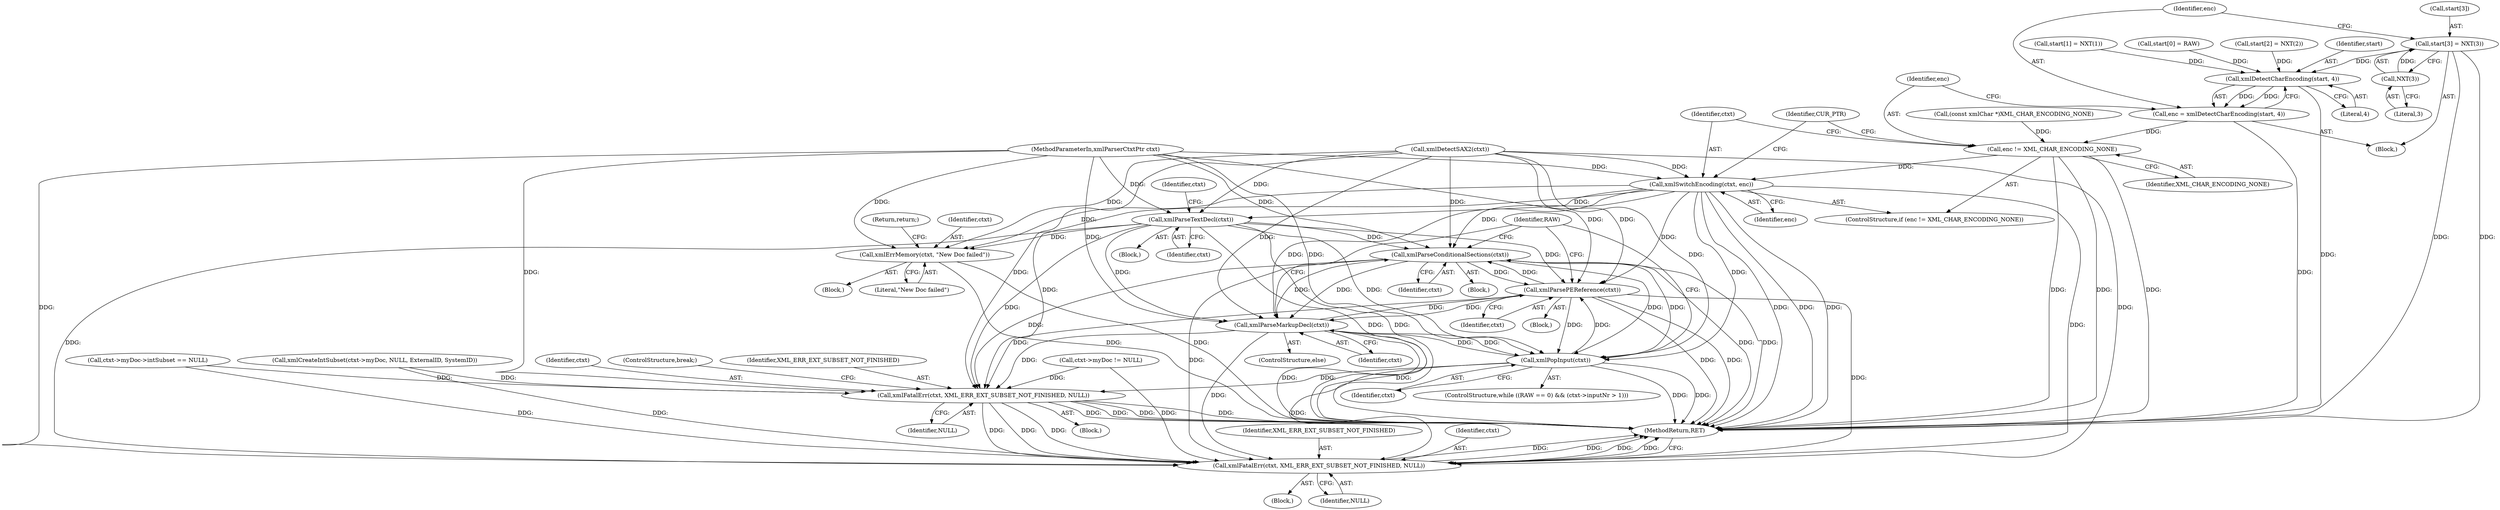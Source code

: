 digraph "0_Chrome_d0947db40187f4708c58e64cbd6013faf9eddeed_22@array" {
"1000152" [label="(Call,start[3] = NXT(3))"];
"1000156" [label="(Call,NXT(3))"];
"1000160" [label="(Call,xmlDetectCharEncoding(start, 4))"];
"1000158" [label="(Call,enc = xmlDetectCharEncoding(start, 4))"];
"1000164" [label="(Call,enc != XML_CHAR_ENCODING_NONE)"];
"1000167" [label="(Call,xmlSwitchEncoding(ctxt, enc))"];
"1000179" [label="(Call,xmlParseTextDecl(ctxt))"];
"1000208" [label="(Call,xmlErrMemory(ctxt, \"New Doc failed\"))"];
"1000304" [label="(Call,xmlParseConditionalSections(ctxt))"];
"1000318" [label="(Call,xmlParsePEReference(ctxt))"];
"1000321" [label="(Call,xmlParseMarkupDecl(ctxt))"];
"1000333" [label="(Call,xmlPopInput(ctxt))"];
"1000348" [label="(Call,xmlFatalErr(ctxt, XML_ERR_EXT_SUBSET_NOT_FINISHED, NULL))"];
"1000358" [label="(Call,xmlFatalErr(ctxt, XML_ERR_EXT_SUBSET_NOT_FINISHED, NULL))"];
"1000160" [label="(Call,xmlDetectCharEncoding(start, 4))"];
"1000166" [label="(Identifier,XML_CHAR_ENCODING_NONE)"];
"1000135" [label="(Call,start[0] = RAW)"];
"1000226" [label="(Call,ctxt->myDoc->intSubset == NULL)"];
"1000157" [label="(Literal,3)"];
"1000103" [label="(MethodParameterIn,xmlParserCtxtPtr ctxt)"];
"1000352" [label="(ControlStructure,break;)"];
"1000116" [label="(Call,(const xmlChar *)XML_CHAR_ENCODING_NONE)"];
"1000156" [label="(Call,NXT(3))"];
"1000158" [label="(Call,enc = xmlDetectCharEncoding(start, 4))"];
"1000146" [label="(Call,start[2] = NXT(2))"];
"1000163" [label="(ControlStructure,if (enc != XML_CHAR_ENCODING_NONE))"];
"1000357" [label="(Block,)"];
"1000326" [label="(Identifier,RAW)"];
"1000161" [label="(Identifier,start)"];
"1000320" [label="(ControlStructure,else)"];
"1000162" [label="(Literal,4)"];
"1000132" [label="(Block,)"];
"1000303" [label="(Block,)"];
"1000317" [label="(Block,)"];
"1000360" [label="(Identifier,XML_ERR_EXT_SUBSET_NOT_FINISHED)"];
"1000169" [label="(Identifier,enc)"];
"1000179" [label="(Call,xmlParseTextDecl(ctxt))"];
"1000211" [label="(Return,return;)"];
"1000209" [label="(Identifier,ctxt)"];
"1000107" [label="(Call,xmlDetectSAX2(ctxt))"];
"1000334" [label="(Identifier,ctxt)"];
"1000165" [label="(Identifier,enc)"];
"1000168" [label="(Identifier,ctxt)"];
"1000140" [label="(Call,start[1] = NXT(1))"];
"1000358" [label="(Call,xmlFatalErr(ctxt, XML_ERR_EXT_SUBSET_NOT_FINISHED, NULL))"];
"1000167" [label="(Call,xmlSwitchEncoding(ctxt, enc))"];
"1000348" [label="(Call,xmlFatalErr(ctxt, XML_ERR_EXT_SUBSET_NOT_FINISHED, NULL))"];
"1000304" [label="(Call,xmlParseConditionalSections(ctxt))"];
"1000159" [label="(Identifier,enc)"];
"1000333" [label="(Call,xmlPopInput(ctxt))"];
"1000318" [label="(Call,xmlParsePEReference(ctxt))"];
"1000322" [label="(Identifier,ctxt)"];
"1000210" [label="(Literal,\"New Doc failed\")"];
"1000323" [label="(ControlStructure,while ((RAW == 0) && (ctxt->inputNr > 1)))"];
"1000350" [label="(Identifier,XML_ERR_EXT_SUBSET_NOT_FINISHED)"];
"1000164" [label="(Call,enc != XML_CHAR_ENCODING_NONE)"];
"1000184" [label="(Identifier,ctxt)"];
"1000305" [label="(Identifier,ctxt)"];
"1000178" [label="(Block,)"];
"1000172" [label="(Identifier,CUR_PTR)"];
"1000359" [label="(Identifier,ctxt)"];
"1000349" [label="(Identifier,ctxt)"];
"1000233" [label="(Call,xmlCreateIntSubset(ctxt->myDoc, NULL, ExternalID, SystemID))"];
"1000208" [label="(Call,xmlErrMemory(ctxt, \"New Doc failed\"))"];
"1000153" [label="(Call,start[3])"];
"1000347" [label="(Block,)"];
"1000180" [label="(Identifier,ctxt)"];
"1000321" [label="(Call,xmlParseMarkupDecl(ctxt))"];
"1000152" [label="(Call,start[3] = NXT(3))"];
"1000319" [label="(Identifier,ctxt)"];
"1000221" [label="(Call,ctxt->myDoc != NULL)"];
"1000207" [label="(Block,)"];
"1000351" [label="(Identifier,NULL)"];
"1000361" [label="(Identifier,NULL)"];
"1000362" [label="(MethodReturn,RET)"];
"1000152" -> "1000132"  [label="AST: "];
"1000152" -> "1000156"  [label="CFG: "];
"1000153" -> "1000152"  [label="AST: "];
"1000156" -> "1000152"  [label="AST: "];
"1000159" -> "1000152"  [label="CFG: "];
"1000152" -> "1000362"  [label="DDG: "];
"1000152" -> "1000362"  [label="DDG: "];
"1000156" -> "1000152"  [label="DDG: "];
"1000152" -> "1000160"  [label="DDG: "];
"1000156" -> "1000157"  [label="CFG: "];
"1000157" -> "1000156"  [label="AST: "];
"1000160" -> "1000158"  [label="AST: "];
"1000160" -> "1000162"  [label="CFG: "];
"1000161" -> "1000160"  [label="AST: "];
"1000162" -> "1000160"  [label="AST: "];
"1000158" -> "1000160"  [label="CFG: "];
"1000160" -> "1000362"  [label="DDG: "];
"1000160" -> "1000158"  [label="DDG: "];
"1000160" -> "1000158"  [label="DDG: "];
"1000140" -> "1000160"  [label="DDG: "];
"1000135" -> "1000160"  [label="DDG: "];
"1000146" -> "1000160"  [label="DDG: "];
"1000158" -> "1000132"  [label="AST: "];
"1000159" -> "1000158"  [label="AST: "];
"1000165" -> "1000158"  [label="CFG: "];
"1000158" -> "1000362"  [label="DDG: "];
"1000158" -> "1000164"  [label="DDG: "];
"1000164" -> "1000163"  [label="AST: "];
"1000164" -> "1000166"  [label="CFG: "];
"1000165" -> "1000164"  [label="AST: "];
"1000166" -> "1000164"  [label="AST: "];
"1000168" -> "1000164"  [label="CFG: "];
"1000172" -> "1000164"  [label="CFG: "];
"1000164" -> "1000362"  [label="DDG: "];
"1000164" -> "1000362"  [label="DDG: "];
"1000164" -> "1000362"  [label="DDG: "];
"1000116" -> "1000164"  [label="DDG: "];
"1000164" -> "1000167"  [label="DDG: "];
"1000167" -> "1000163"  [label="AST: "];
"1000167" -> "1000169"  [label="CFG: "];
"1000168" -> "1000167"  [label="AST: "];
"1000169" -> "1000167"  [label="AST: "];
"1000172" -> "1000167"  [label="CFG: "];
"1000167" -> "1000362"  [label="DDG: "];
"1000167" -> "1000362"  [label="DDG: "];
"1000167" -> "1000362"  [label="DDG: "];
"1000107" -> "1000167"  [label="DDG: "];
"1000103" -> "1000167"  [label="DDG: "];
"1000167" -> "1000179"  [label="DDG: "];
"1000167" -> "1000208"  [label="DDG: "];
"1000167" -> "1000304"  [label="DDG: "];
"1000167" -> "1000318"  [label="DDG: "];
"1000167" -> "1000321"  [label="DDG: "];
"1000167" -> "1000333"  [label="DDG: "];
"1000167" -> "1000348"  [label="DDG: "];
"1000167" -> "1000358"  [label="DDG: "];
"1000179" -> "1000178"  [label="AST: "];
"1000179" -> "1000180"  [label="CFG: "];
"1000180" -> "1000179"  [label="AST: "];
"1000184" -> "1000179"  [label="CFG: "];
"1000179" -> "1000362"  [label="DDG: "];
"1000179" -> "1000362"  [label="DDG: "];
"1000107" -> "1000179"  [label="DDG: "];
"1000103" -> "1000179"  [label="DDG: "];
"1000179" -> "1000208"  [label="DDG: "];
"1000179" -> "1000304"  [label="DDG: "];
"1000179" -> "1000318"  [label="DDG: "];
"1000179" -> "1000321"  [label="DDG: "];
"1000179" -> "1000333"  [label="DDG: "];
"1000179" -> "1000348"  [label="DDG: "];
"1000179" -> "1000358"  [label="DDG: "];
"1000208" -> "1000207"  [label="AST: "];
"1000208" -> "1000210"  [label="CFG: "];
"1000209" -> "1000208"  [label="AST: "];
"1000210" -> "1000208"  [label="AST: "];
"1000211" -> "1000208"  [label="CFG: "];
"1000208" -> "1000362"  [label="DDG: "];
"1000208" -> "1000362"  [label="DDG: "];
"1000107" -> "1000208"  [label="DDG: "];
"1000103" -> "1000208"  [label="DDG: "];
"1000304" -> "1000303"  [label="AST: "];
"1000304" -> "1000305"  [label="CFG: "];
"1000305" -> "1000304"  [label="AST: "];
"1000326" -> "1000304"  [label="CFG: "];
"1000304" -> "1000362"  [label="DDG: "];
"1000304" -> "1000362"  [label="DDG: "];
"1000107" -> "1000304"  [label="DDG: "];
"1000318" -> "1000304"  [label="DDG: "];
"1000321" -> "1000304"  [label="DDG: "];
"1000333" -> "1000304"  [label="DDG: "];
"1000103" -> "1000304"  [label="DDG: "];
"1000304" -> "1000318"  [label="DDG: "];
"1000304" -> "1000321"  [label="DDG: "];
"1000304" -> "1000333"  [label="DDG: "];
"1000304" -> "1000348"  [label="DDG: "];
"1000304" -> "1000358"  [label="DDG: "];
"1000318" -> "1000317"  [label="AST: "];
"1000318" -> "1000319"  [label="CFG: "];
"1000319" -> "1000318"  [label="AST: "];
"1000326" -> "1000318"  [label="CFG: "];
"1000318" -> "1000362"  [label="DDG: "];
"1000318" -> "1000362"  [label="DDG: "];
"1000107" -> "1000318"  [label="DDG: "];
"1000321" -> "1000318"  [label="DDG: "];
"1000333" -> "1000318"  [label="DDG: "];
"1000103" -> "1000318"  [label="DDG: "];
"1000318" -> "1000321"  [label="DDG: "];
"1000318" -> "1000333"  [label="DDG: "];
"1000318" -> "1000348"  [label="DDG: "];
"1000318" -> "1000358"  [label="DDG: "];
"1000321" -> "1000320"  [label="AST: "];
"1000321" -> "1000322"  [label="CFG: "];
"1000322" -> "1000321"  [label="AST: "];
"1000326" -> "1000321"  [label="CFG: "];
"1000321" -> "1000362"  [label="DDG: "];
"1000321" -> "1000362"  [label="DDG: "];
"1000107" -> "1000321"  [label="DDG: "];
"1000333" -> "1000321"  [label="DDG: "];
"1000103" -> "1000321"  [label="DDG: "];
"1000321" -> "1000333"  [label="DDG: "];
"1000321" -> "1000348"  [label="DDG: "];
"1000321" -> "1000358"  [label="DDG: "];
"1000333" -> "1000323"  [label="AST: "];
"1000333" -> "1000334"  [label="CFG: "];
"1000334" -> "1000333"  [label="AST: "];
"1000326" -> "1000333"  [label="CFG: "];
"1000333" -> "1000362"  [label="DDG: "];
"1000333" -> "1000362"  [label="DDG: "];
"1000107" -> "1000333"  [label="DDG: "];
"1000103" -> "1000333"  [label="DDG: "];
"1000333" -> "1000348"  [label="DDG: "];
"1000333" -> "1000358"  [label="DDG: "];
"1000348" -> "1000347"  [label="AST: "];
"1000348" -> "1000351"  [label="CFG: "];
"1000349" -> "1000348"  [label="AST: "];
"1000350" -> "1000348"  [label="AST: "];
"1000351" -> "1000348"  [label="AST: "];
"1000352" -> "1000348"  [label="CFG: "];
"1000348" -> "1000362"  [label="DDG: "];
"1000348" -> "1000362"  [label="DDG: "];
"1000348" -> "1000362"  [label="DDG: "];
"1000348" -> "1000362"  [label="DDG: "];
"1000107" -> "1000348"  [label="DDG: "];
"1000103" -> "1000348"  [label="DDG: "];
"1000221" -> "1000348"  [label="DDG: "];
"1000233" -> "1000348"  [label="DDG: "];
"1000226" -> "1000348"  [label="DDG: "];
"1000348" -> "1000358"  [label="DDG: "];
"1000348" -> "1000358"  [label="DDG: "];
"1000348" -> "1000358"  [label="DDG: "];
"1000358" -> "1000357"  [label="AST: "];
"1000358" -> "1000361"  [label="CFG: "];
"1000359" -> "1000358"  [label="AST: "];
"1000360" -> "1000358"  [label="AST: "];
"1000361" -> "1000358"  [label="AST: "];
"1000362" -> "1000358"  [label="CFG: "];
"1000358" -> "1000362"  [label="DDG: "];
"1000358" -> "1000362"  [label="DDG: "];
"1000358" -> "1000362"  [label="DDG: "];
"1000358" -> "1000362"  [label="DDG: "];
"1000107" -> "1000358"  [label="DDG: "];
"1000103" -> "1000358"  [label="DDG: "];
"1000221" -> "1000358"  [label="DDG: "];
"1000233" -> "1000358"  [label="DDG: "];
"1000226" -> "1000358"  [label="DDG: "];
}
